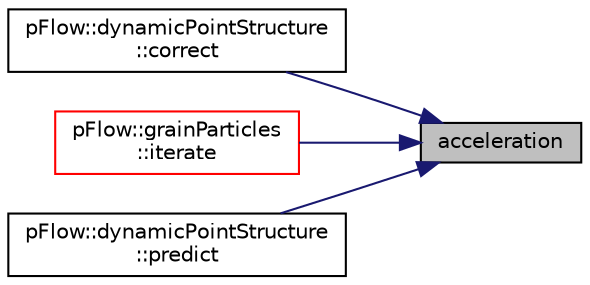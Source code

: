 digraph "acceleration"
{
 // LATEX_PDF_SIZE
  edge [fontname="Helvetica",fontsize="10",labelfontname="Helvetica",labelfontsize="10"];
  node [fontname="Helvetica",fontsize="10",shape=record];
  rankdir="RL";
  Node1 [label="acceleration",height=0.2,width=0.4,color="black", fillcolor="grey75", style="filled", fontcolor="black",tooltip=" "];
  Node1 -> Node2 [dir="back",color="midnightblue",fontsize="10",style="solid",fontname="Helvetica"];
  Node2 [label="pFlow::dynamicPointStructure\l::correct",height=0.2,width=0.4,color="black", fillcolor="white", style="filled",URL="$classpFlow_1_1dynamicPointStructure.html#a6d5c3945958cbde4e61f1cec4f374023",tooltip="correction step, is called in iterate"];
  Node1 -> Node3 [dir="back",color="midnightblue",fontsize="10",style="solid",fontname="Helvetica"];
  Node3 [label="pFlow::grainParticles\l::iterate",height=0.2,width=0.4,color="red", fillcolor="white", style="filled",URL="$classpFlow_1_1grainParticles.html#afa767bddda52eb71cea18f755e17d559",tooltip="iterate particles"];
  Node1 -> Node5 [dir="back",color="midnightblue",fontsize="10",style="solid",fontname="Helvetica"];
  Node5 [label="pFlow::dynamicPointStructure\l::predict",height=0.2,width=0.4,color="black", fillcolor="white", style="filled",URL="$classpFlow_1_1dynamicPointStructure.html#a21a26eb192452a95406ac398ab2ed189",tooltip="prediction step (if any), is called in beforeIteration"];
}
